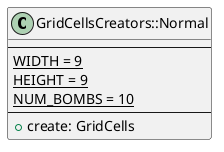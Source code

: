 @startuml grid_cells_creators_normal_class

class GridCellsCreators::Normal {
    --
    {static} WIDTH = 9
    {static} HEIGHT = 9
    {static} NUM_BOMBS = 10
    --
    + create: GridCells
}

@enduml 